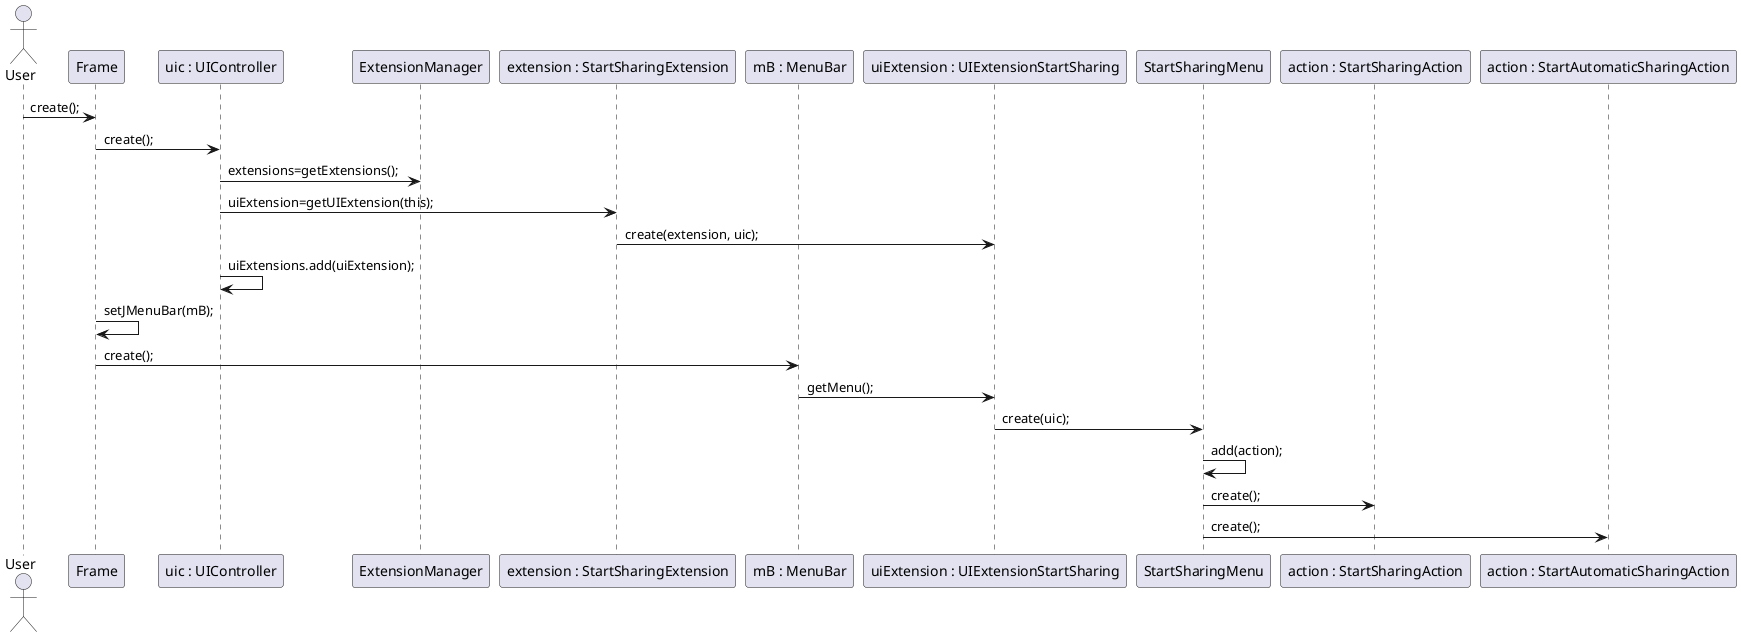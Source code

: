 @startuml doc-files/Extension_setup_ipc_01_02.png
 actor User
 participant "Frame" as fra 
 participant "uic : UIController" as uic
 participant "ExtensionManager" as em
 participant "extension : StartSharingExtension" as sse
 participant "mB : MenuBar" as mB
 participant "uiExtension : UIExtensionStartSharing" as uiess
 participant "StartSharingMenu" as ssm
 participant "action : StartSharingAction" as ssa
participant "action : StartAutomaticSharingAction" as sasa
 User -> fra : create();
 fra -> uic : create();
 uic -> em : extensions=getExtensions();
 uic -> sse : uiExtension=getUIExtension(this);
 sse -> uiess : create(extension, uic);
 uic -> uic : uiExtensions.add(uiExtension);
 fra -> fra : setJMenuBar(mB);
 fra -> mB : create();
 mB -> uiess : getMenu();
 uiess -> ssm : create(uic);
 ssm -> ssm : add(action);
 ssm -> ssa : create();
ssm -> sasa : create();
@enduml